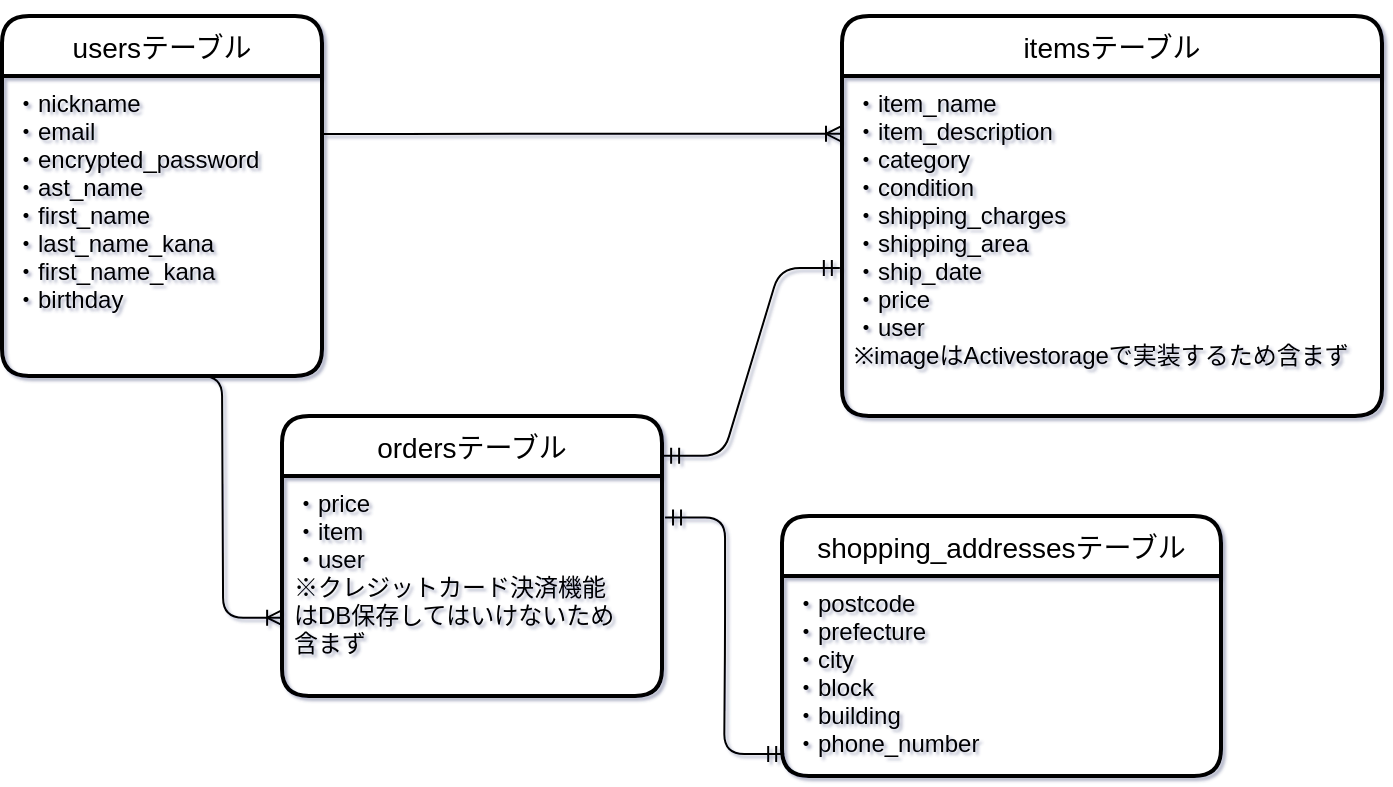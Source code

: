 <mxfile>
    <diagram id="dDydUc9JE7e3oblVGlQg" name="ページ1">
        <mxGraphModel dx="719" dy="399" grid="1" gridSize="10" guides="1" tooltips="1" connect="0" arrows="1" fold="1" page="1" pageScale="1" pageWidth="827" pageHeight="1169" math="0" shadow="1">
            <root>
                <mxCell id="0"/>
                <mxCell id="1" parent="0"/>
                <mxCell id="51" value="usersテーブル" style="swimlane;childLayout=stackLayout;horizontal=1;startSize=30;horizontalStack=0;rounded=1;fontSize=14;fontStyle=0;strokeWidth=2;resizeParent=0;resizeLast=1;shadow=0;dashed=0;align=center;labelBackgroundColor=none;fillColor=default;fontColor=default;" vertex="1" parent="1">
                    <mxGeometry x="40" y="20" width="160" height="180" as="geometry"/>
                </mxCell>
                <mxCell id="52" value="・nickname&#10;・email&#10;・encrypted_password&#10;・ast_name&#10;・first_name&#10;・last_name_kana&#10;・first_name_kana&#10;・birthday" style="align=left;strokeColor=none;fillColor=none;spacingLeft=4;fontSize=12;verticalAlign=top;resizable=0;rotatable=0;part=1;" vertex="1" parent="51">
                    <mxGeometry y="30" width="160" height="150" as="geometry"/>
                </mxCell>
                <mxCell id="59" style="edgeStyle=none;html=1;exitX=0.75;exitY=0;exitDx=0;exitDy=0;" edge="1" parent="1" source="53">
                    <mxGeometry relative="1" as="geometry">
                        <mxPoint x="590" y="30" as="targetPoint"/>
                    </mxGeometry>
                </mxCell>
                <mxCell id="53" value="itemsテーブル" style="swimlane;childLayout=stackLayout;horizontal=1;startSize=30;horizontalStack=0;rounded=1;fontSize=14;fontStyle=0;strokeWidth=2;resizeParent=0;resizeLast=1;shadow=0;dashed=0;align=center;" vertex="1" parent="1">
                    <mxGeometry x="460" y="20" width="270" height="200" as="geometry"/>
                </mxCell>
                <mxCell id="54" value="・item_name&#10;・item_description&#10;・category&#10;・condition&#10;・shipping_charges&#10;・shipping_area&#10;・ship_date&#10;・price&#10;・user&#10;※imageはActivestorageで実装するため含まず" style="align=left;strokeColor=none;fillColor=none;spacingLeft=4;fontSize=12;verticalAlign=top;resizable=0;rotatable=0;part=1;" vertex="1" parent="53">
                    <mxGeometry y="30" width="270" height="170" as="geometry"/>
                </mxCell>
                <mxCell id="55" value="ordersテーブル" style="swimlane;childLayout=stackLayout;horizontal=1;startSize=30;horizontalStack=0;rounded=1;fontSize=14;fontStyle=0;strokeWidth=2;resizeParent=0;resizeLast=1;shadow=0;dashed=0;align=center;" vertex="1" parent="1">
                    <mxGeometry x="180" y="220" width="190" height="140" as="geometry"/>
                </mxCell>
                <mxCell id="56" value="・price&#10;・item&#10;・user&#10;※クレジットカード決済機能&#10;はDB保存してはいけないため&#10;含まず" style="align=left;strokeColor=none;fillColor=none;spacingLeft=4;fontSize=12;verticalAlign=top;resizable=0;rotatable=0;part=1;" vertex="1" parent="55">
                    <mxGeometry y="30" width="190" height="110" as="geometry"/>
                </mxCell>
                <mxCell id="57" value="shopping_addressesテーブル" style="swimlane;childLayout=stackLayout;horizontal=1;startSize=30;horizontalStack=0;rounded=1;fontSize=14;fontStyle=0;strokeWidth=2;resizeParent=0;resizeLast=1;shadow=0;dashed=0;align=center;" vertex="1" parent="1">
                    <mxGeometry x="430" y="270" width="219.5" height="130" as="geometry"/>
                </mxCell>
                <mxCell id="58" value="・postcode&#10;・prefecture&#10;・city&#10;・block&#10;・building&#10;・phone_number" style="align=left;strokeColor=none;fillColor=none;spacingLeft=4;fontSize=12;verticalAlign=top;resizable=0;rotatable=0;part=1;" vertex="1" parent="57">
                    <mxGeometry y="30" width="219.5" height="100" as="geometry"/>
                </mxCell>
                <mxCell id="64" value="" style="edgeStyle=entityRelationEdgeStyle;fontSize=12;html=1;endArrow=ERoneToMany;fontColor=default;entryX=0;entryY=0.17;entryDx=0;entryDy=0;exitX=1;exitY=0.193;exitDx=0;exitDy=0;exitPerimeter=0;entryPerimeter=0;" edge="1" parent="1" source="52" target="54">
                    <mxGeometry width="100" height="100" relative="1" as="geometry">
                        <mxPoint x="320" y="250" as="sourcePoint"/>
                        <mxPoint x="420" y="150" as="targetPoint"/>
                    </mxGeometry>
                </mxCell>
                <mxCell id="65" value="" style="edgeStyle=entityRelationEdgeStyle;fontSize=12;html=1;endArrow=ERoneToMany;fontColor=default;exitX=0.5;exitY=1;exitDx=0;exitDy=0;entryX=0.003;entryY=0.644;entryDx=0;entryDy=0;entryPerimeter=0;" edge="1" parent="1" source="52" target="56">
                    <mxGeometry width="100" height="100" relative="1" as="geometry">
                        <mxPoint x="320" y="250" as="sourcePoint"/>
                        <mxPoint x="420" y="150" as="targetPoint"/>
                    </mxGeometry>
                </mxCell>
                <mxCell id="66" value="" style="edgeStyle=entityRelationEdgeStyle;fontSize=12;html=1;endArrow=ERmandOne;startArrow=ERmandOne;fontColor=default;entryX=-0.004;entryY=0.565;entryDx=0;entryDy=0;entryPerimeter=0;exitX=1.003;exitY=0.142;exitDx=0;exitDy=0;exitPerimeter=0;" edge="1" parent="1" source="55" target="54">
                    <mxGeometry width="100" height="100" relative="1" as="geometry">
                        <mxPoint x="320" y="250" as="sourcePoint"/>
                        <mxPoint x="420" y="150" as="targetPoint"/>
                    </mxGeometry>
                </mxCell>
                <mxCell id="67" value="" style="edgeStyle=entityRelationEdgeStyle;fontSize=12;html=1;endArrow=ERmandOne;startArrow=ERmandOne;fontColor=default;entryX=0.005;entryY=0.89;entryDx=0;entryDy=0;entryPerimeter=0;exitX=1.008;exitY=0.189;exitDx=0;exitDy=0;exitPerimeter=0;" edge="1" parent="1" source="56" target="58">
                    <mxGeometry width="100" height="100" relative="1" as="geometry">
                        <mxPoint x="320" y="250" as="sourcePoint"/>
                        <mxPoint x="420" y="150" as="targetPoint"/>
                    </mxGeometry>
                </mxCell>
            </root>
        </mxGraphModel>
    </diagram>
</mxfile>